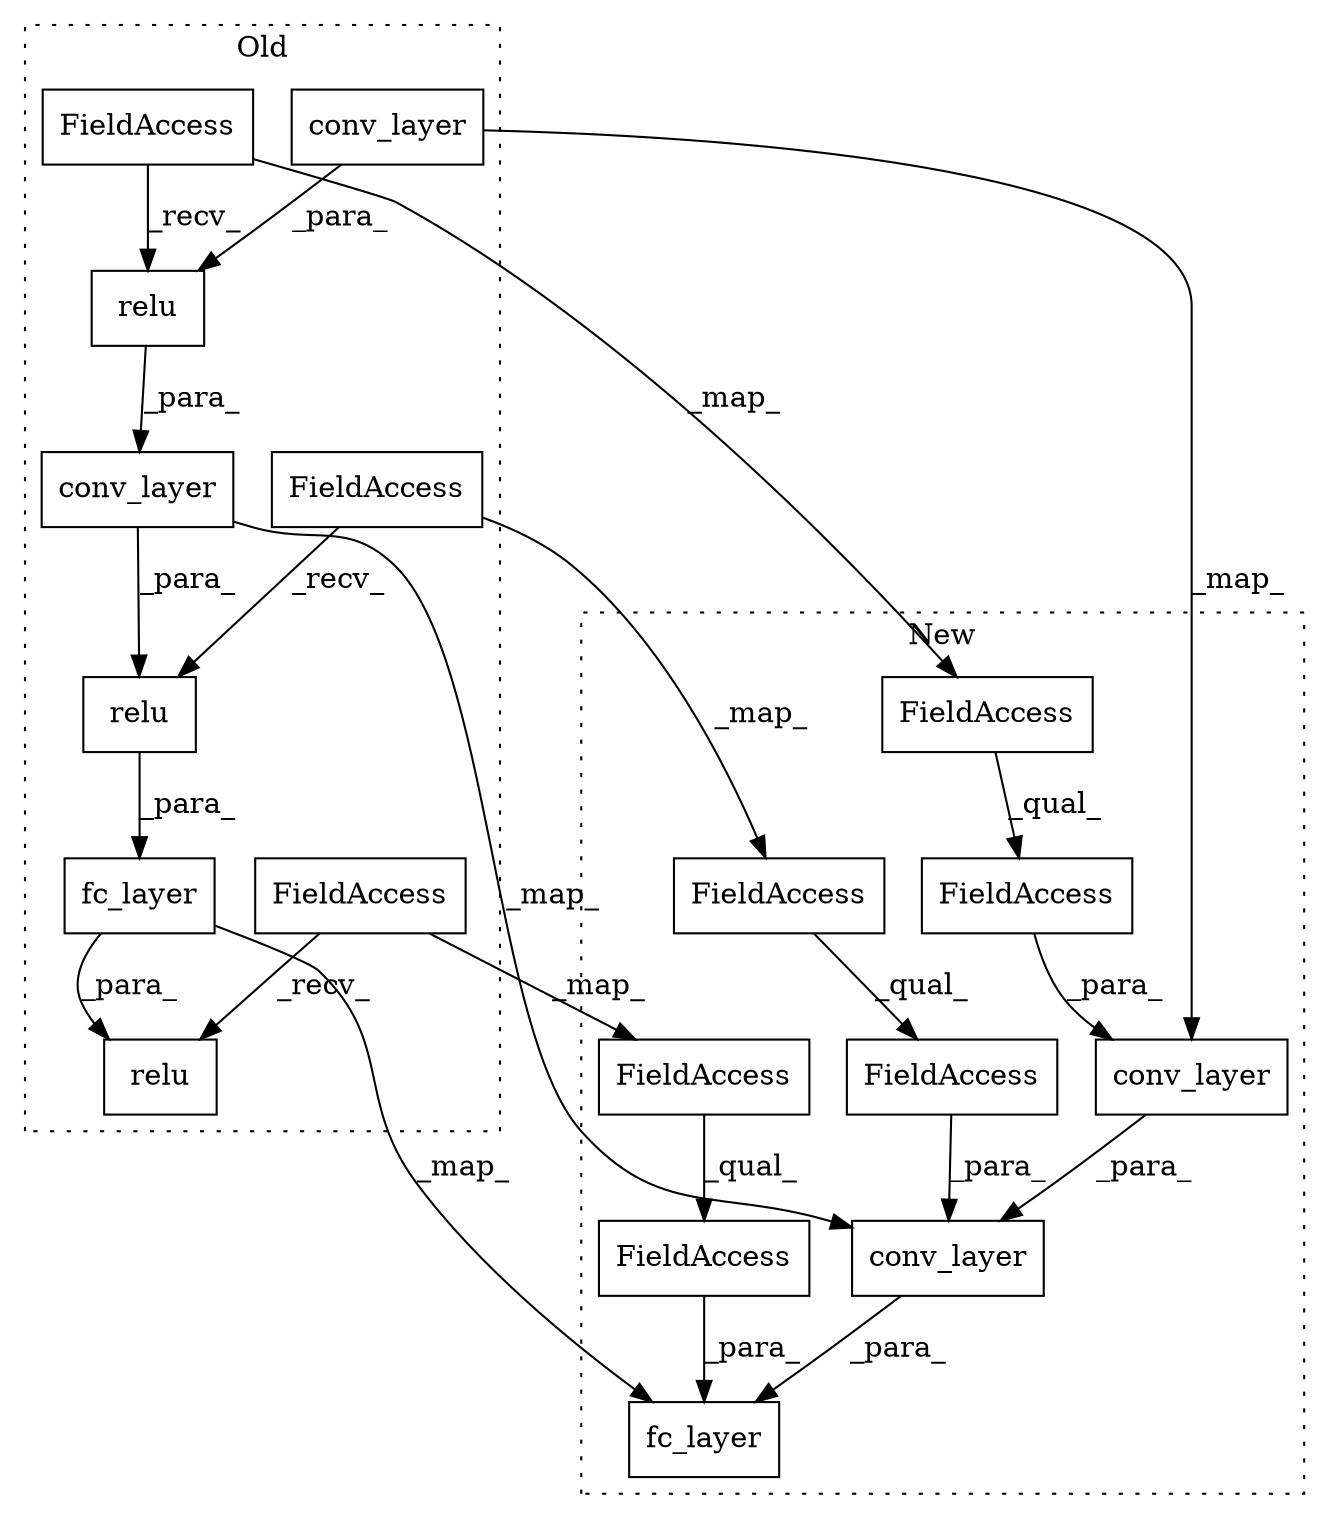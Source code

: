 digraph G {
subgraph cluster0 {
1 [label="conv_layer" a="32" s="529,586" l="11,1" shape="box"];
4 [label="relu" a="32" s="991,1060" l="5,1" shape="box"];
5 [label="fc_layer" a="32" s="1541,1597" l="9,1" shape="box"];
8 [label="relu" a="32" s="518,587" l="5,1" shape="box"];
10 [label="conv_layer" a="32" s="1002,1059" l="11,1" shape="box"];
12 [label="relu" a="32" s="1530,1598" l="5,1" shape="box"];
13 [label="FieldAccess" a="22" s="1516" l="13" shape="box"];
15 [label="FieldAccess" a="22" s="977" l="13" shape="box"];
18 [label="FieldAccess" a="22" s="504" l="13" shape="box"];
label = "Old";
style="dotted";
}
subgraph cluster1 {
2 [label="conv_layer" a="32" s="510,586" l="11,1" shape="box"];
3 [label="FieldAccess" a="22" s="557" l="18" shape="box"];
6 [label="fc_layer" a="32" s="1520,1595" l="9,1" shape="box"];
7 [label="FieldAccess" a="22" s="1566" l="18" shape="box"];
9 [label="conv_layer" a="32" s="982,1058" l="11,1" shape="box"];
11 [label="FieldAccess" a="22" s="1029" l="18" shape="box"];
14 [label="FieldAccess" a="22" s="1566" l="13" shape="box"];
16 [label="FieldAccess" a="22" s="1029" l="13" shape="box"];
17 [label="FieldAccess" a="22" s="557" l="13" shape="box"];
label = "New";
style="dotted";
}
1 -> 2 [label="_map_"];
1 -> 8 [label="_para_"];
2 -> 9 [label="_para_"];
3 -> 2 [label="_para_"];
4 -> 5 [label="_para_"];
5 -> 6 [label="_map_"];
5 -> 12 [label="_para_"];
7 -> 6 [label="_para_"];
8 -> 10 [label="_para_"];
9 -> 6 [label="_para_"];
10 -> 4 [label="_para_"];
10 -> 9 [label="_map_"];
11 -> 9 [label="_para_"];
13 -> 12 [label="_recv_"];
13 -> 14 [label="_map_"];
14 -> 7 [label="_qual_"];
15 -> 16 [label="_map_"];
15 -> 4 [label="_recv_"];
16 -> 11 [label="_qual_"];
17 -> 3 [label="_qual_"];
18 -> 17 [label="_map_"];
18 -> 8 [label="_recv_"];
}